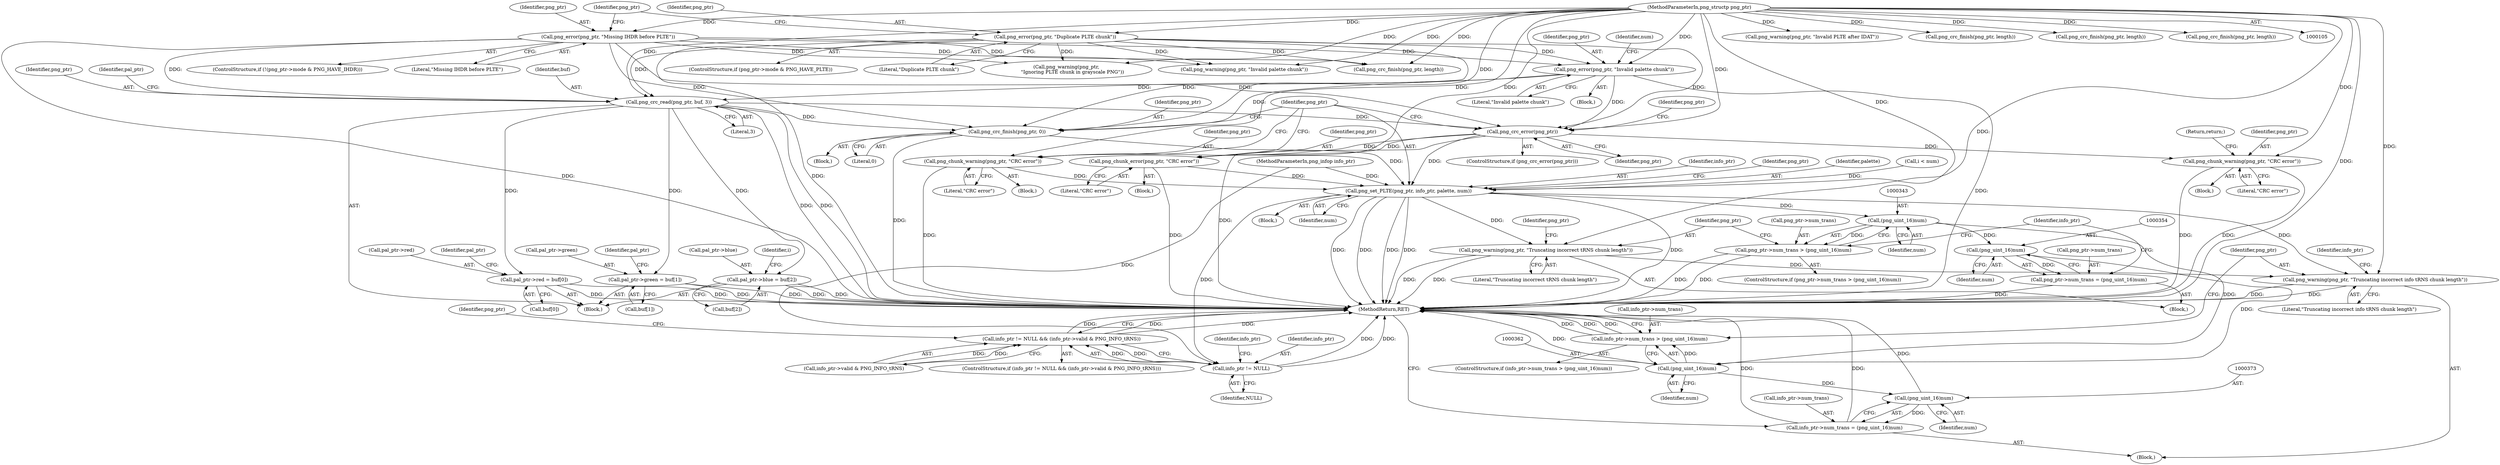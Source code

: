 digraph "1_Chrome_7f3d85b096f66870a15b37c2f40b219b2e292693_15@API" {
"1000238" [label="(Call,png_crc_read(png_ptr, buf, 3))"];
"1000124" [label="(Call,png_error(png_ptr, \"Missing IHDR before PLTE\"))"];
"1000106" [label="(MethodParameterIn,png_structp png_ptr)"];
"1000210" [label="(Call,png_error(png_ptr, \"Invalid palette chunk\"))"];
"1000149" [label="(Call,png_error(png_ptr, \"Duplicate PLTE chunk\"))"];
"1000242" [label="(Call,pal_ptr->red = buf[0])"];
"1000249" [label="(Call,pal_ptr->green = buf[1])"];
"1000256" [label="(Call,pal_ptr->blue = buf[2])"];
"1000270" [label="(Call,png_crc_finish(png_ptr, 0))"];
"1000314" [label="(Call,png_set_PLTE(png_ptr, info_ptr, palette, num))"];
"1000328" [label="(Call,info_ptr != NULL)"];
"1000327" [label="(Call,info_ptr != NULL && (info_ptr->valid & PNG_INFO_tRNS))"];
"1000342" [label="(Call,(png_uint_16)num)"];
"1000338" [label="(Call,png_ptr->num_trans > (png_uint_16)num)"];
"1000353" [label="(Call,(png_uint_16)num)"];
"1000349" [label="(Call,png_ptr->num_trans = (png_uint_16)num)"];
"1000361" [label="(Call,(png_uint_16)num)"];
"1000357" [label="(Call,info_ptr->num_trans > (png_uint_16)num)"];
"1000372" [label="(Call,(png_uint_16)num)"];
"1000368" [label="(Call,info_ptr->num_trans = (png_uint_16)num)"];
"1000346" [label="(Call,png_warning(png_ptr, \"Truncating incorrect tRNS chunk length\"))"];
"1000365" [label="(Call,png_warning(png_ptr, \"Truncating incorrect info tRNS chunk length\"))"];
"1000275" [label="(Call,png_crc_error(png_ptr))"];
"1000293" [label="(Call,png_chunk_error(png_ptr, \"CRC error\"))"];
"1000298" [label="(Call,png_chunk_warning(png_ptr, \"CRC error\"))"];
"1000311" [label="(Call,png_chunk_warning(png_ptr, \"CRC error\"))"];
"1000312" [label="(Identifier,png_ptr)"];
"1000240" [label="(Identifier,buf)"];
"1000364" [label="(Block,)"];
"1000347" [label="(Identifier,png_ptr)"];
"1000310" [label="(Block,)"];
"1000125" [label="(Identifier,png_ptr)"];
"1000109" [label="(Block,)"];
"1000369" [label="(Call,info_ptr->num_trans)"];
"1000257" [label="(Call,pal_ptr->blue)"];
"1000327" [label="(Call,info_ptr != NULL && (info_ptr->valid & PNG_INFO_tRNS))"];
"1000300" [label="(Literal,\"CRC error\")"];
"1000270" [label="(Call,png_crc_finish(png_ptr, 0))"];
"1000328" [label="(Call,info_ptr != NULL)"];
"1000363" [label="(Identifier,num)"];
"1000350" [label="(Call,png_ptr->num_trans)"];
"1000271" [label="(Identifier,png_ptr)"];
"1000311" [label="(Call,png_chunk_warning(png_ptr, \"CRC error\"))"];
"1000211" [label="(Identifier,png_ptr)"];
"1000256" [label="(Call,pal_ptr->blue = buf[2])"];
"1000143" [label="(ControlStructure,if (png_ptr->mode & PNG_HAVE_PLTE))"];
"1000250" [label="(Call,pal_ptr->green)"];
"1000356" [label="(ControlStructure,if (info_ptr->num_trans > (png_uint_16)num))"];
"1000355" [label="(Identifier,num)"];
"1000314" [label="(Call,png_set_PLTE(png_ptr, info_ptr, palette, num))"];
"1000293" [label="(Call,png_chunk_error(png_ptr, \"CRC error\"))"];
"1000374" [label="(Identifier,num)"];
"1000258" [label="(Identifier,pal_ptr)"];
"1000368" [label="(Call,info_ptr->num_trans = (png_uint_16)num)"];
"1000375" [label="(MethodReturn,RET)"];
"1000292" [label="(Block,)"];
"1000282" [label="(Identifier,png_ptr)"];
"1000269" [label="(Block,)"];
"1000241" [label="(Literal,3)"];
"1000239" [label="(Identifier,png_ptr)"];
"1000331" [label="(Call,info_ptr->valid & PNG_INFO_tRNS)"];
"1000151" [label="(Literal,\"Duplicate PLTE chunk\")"];
"1000333" [label="(Identifier,info_ptr)"];
"1000359" [label="(Identifier,info_ptr)"];
"1000246" [label="(Call,buf[0])"];
"1000318" [label="(Identifier,num)"];
"1000316" [label="(Identifier,info_ptr)"];
"1000348" [label="(Literal,\"Truncating incorrect tRNS chunk length\")"];
"1000322" [label="(Identifier,png_ptr)"];
"1000249" [label="(Call,pal_ptr->green = buf[1])"];
"1000117" [label="(ControlStructure,if (!(png_ptr->mode & PNG_HAVE_IHDR)))"];
"1000370" [label="(Identifier,info_ptr)"];
"1000274" [label="(ControlStructure,if (png_crc_error(png_ptr)))"];
"1000276" [label="(Identifier,png_ptr)"];
"1000135" [label="(Call,png_warning(png_ptr, \"Invalid PLTE after IDAT\"))"];
"1000204" [label="(Call,png_crc_finish(png_ptr, length))"];
"1000294" [label="(Identifier,png_ptr)"];
"1000165" [label="(Call,png_warning(png_ptr,\n        \"Ignoring PLTE chunk in grayscale PNG\"))"];
"1000361" [label="(Call,(png_uint_16)num)"];
"1000366" [label="(Identifier,png_ptr)"];
"1000342" [label="(Call,(png_uint_16)num)"];
"1000243" [label="(Call,pal_ptr->red)"];
"1000317" [label="(Identifier,palette)"];
"1000149" [label="(Call,png_error(png_ptr, \"Duplicate PLTE chunk\"))"];
"1000242" [label="(Call,pal_ptr->red = buf[0])"];
"1000244" [label="(Identifier,pal_ptr)"];
"1000233" [label="(Identifier,i)"];
"1000168" [label="(Call,png_crc_finish(png_ptr, length))"];
"1000238" [label="(Call,png_crc_read(png_ptr, buf, 3))"];
"1000349" [label="(Call,png_ptr->num_trans = (png_uint_16)num)"];
"1000301" [label="(Return,return;)"];
"1000353" [label="(Call,(png_uint_16)num)"];
"1000346" [label="(Call,png_warning(png_ptr, \"Truncating incorrect tRNS chunk length\"))"];
"1000124" [label="(Call,png_error(png_ptr, \"Missing IHDR before PLTE\"))"];
"1000138" [label="(Call,png_crc_finish(png_ptr, length))"];
"1000272" [label="(Literal,0)"];
"1000340" [label="(Identifier,png_ptr)"];
"1000295" [label="(Literal,\"CRC error\")"];
"1000329" [label="(Identifier,info_ptr)"];
"1000251" [label="(Identifier,pal_ptr)"];
"1000298" [label="(Call,png_chunk_warning(png_ptr, \"CRC error\"))"];
"1000330" [label="(Identifier,NULL)"];
"1000299" [label="(Identifier,png_ptr)"];
"1000210" [label="(Call,png_error(png_ptr, \"Invalid palette chunk\"))"];
"1000236" [label="(Block,)"];
"1000150" [label="(Identifier,png_ptr)"];
"1000253" [label="(Call,buf[1])"];
"1000365" [label="(Call,png_warning(png_ptr, \"Truncating incorrect info tRNS chunk length\"))"];
"1000201" [label="(Call,png_warning(png_ptr, \"Invalid palette chunk\"))"];
"1000357" [label="(Call,info_ptr->num_trans > (png_uint_16)num)"];
"1000313" [label="(Literal,\"CRC error\")"];
"1000209" [label="(Block,)"];
"1000358" [label="(Call,info_ptr->num_trans)"];
"1000337" [label="(ControlStructure,if (png_ptr->num_trans > (png_uint_16)num))"];
"1000107" [label="(MethodParameterIn,png_infop info_ptr)"];
"1000326" [label="(ControlStructure,if (info_ptr != NULL && (info_ptr->valid & PNG_INFO_tRNS)))"];
"1000212" [label="(Literal,\"Invalid palette chunk\")"];
"1000126" [label="(Literal,\"Missing IHDR before PLTE\")"];
"1000367" [label="(Literal,\"Truncating incorrect info tRNS chunk length\")"];
"1000345" [label="(Block,)"];
"1000214" [label="(Identifier,num)"];
"1000344" [label="(Identifier,num)"];
"1000315" [label="(Identifier,png_ptr)"];
"1000228" [label="(Call,i < num)"];
"1000275" [label="(Call,png_crc_error(png_ptr))"];
"1000106" [label="(MethodParameterIn,png_structp png_ptr)"];
"1000297" [label="(Block,)"];
"1000179" [label="(Call,png_crc_finish(png_ptr, length))"];
"1000339" [label="(Call,png_ptr->num_trans)"];
"1000338" [label="(Call,png_ptr->num_trans > (png_uint_16)num)"];
"1000372" [label="(Call,(png_uint_16)num)"];
"1000260" [label="(Call,buf[2])"];
"1000154" [label="(Identifier,png_ptr)"];
"1000351" [label="(Identifier,png_ptr)"];
"1000238" -> "1000236"  [label="AST: "];
"1000238" -> "1000241"  [label="CFG: "];
"1000239" -> "1000238"  [label="AST: "];
"1000240" -> "1000238"  [label="AST: "];
"1000241" -> "1000238"  [label="AST: "];
"1000244" -> "1000238"  [label="CFG: "];
"1000238" -> "1000375"  [label="DDG: "];
"1000238" -> "1000375"  [label="DDG: "];
"1000124" -> "1000238"  [label="DDG: "];
"1000210" -> "1000238"  [label="DDG: "];
"1000149" -> "1000238"  [label="DDG: "];
"1000106" -> "1000238"  [label="DDG: "];
"1000238" -> "1000242"  [label="DDG: "];
"1000238" -> "1000249"  [label="DDG: "];
"1000238" -> "1000256"  [label="DDG: "];
"1000238" -> "1000270"  [label="DDG: "];
"1000238" -> "1000275"  [label="DDG: "];
"1000124" -> "1000117"  [label="AST: "];
"1000124" -> "1000126"  [label="CFG: "];
"1000125" -> "1000124"  [label="AST: "];
"1000126" -> "1000124"  [label="AST: "];
"1000154" -> "1000124"  [label="CFG: "];
"1000124" -> "1000375"  [label="DDG: "];
"1000106" -> "1000124"  [label="DDG: "];
"1000124" -> "1000165"  [label="DDG: "];
"1000124" -> "1000179"  [label="DDG: "];
"1000124" -> "1000201"  [label="DDG: "];
"1000124" -> "1000210"  [label="DDG: "];
"1000124" -> "1000270"  [label="DDG: "];
"1000124" -> "1000275"  [label="DDG: "];
"1000106" -> "1000105"  [label="AST: "];
"1000106" -> "1000375"  [label="DDG: "];
"1000106" -> "1000135"  [label="DDG: "];
"1000106" -> "1000138"  [label="DDG: "];
"1000106" -> "1000149"  [label="DDG: "];
"1000106" -> "1000165"  [label="DDG: "];
"1000106" -> "1000168"  [label="DDG: "];
"1000106" -> "1000179"  [label="DDG: "];
"1000106" -> "1000201"  [label="DDG: "];
"1000106" -> "1000204"  [label="DDG: "];
"1000106" -> "1000210"  [label="DDG: "];
"1000106" -> "1000270"  [label="DDG: "];
"1000106" -> "1000275"  [label="DDG: "];
"1000106" -> "1000293"  [label="DDG: "];
"1000106" -> "1000298"  [label="DDG: "];
"1000106" -> "1000311"  [label="DDG: "];
"1000106" -> "1000314"  [label="DDG: "];
"1000106" -> "1000346"  [label="DDG: "];
"1000106" -> "1000365"  [label="DDG: "];
"1000210" -> "1000209"  [label="AST: "];
"1000210" -> "1000212"  [label="CFG: "];
"1000211" -> "1000210"  [label="AST: "];
"1000212" -> "1000210"  [label="AST: "];
"1000214" -> "1000210"  [label="CFG: "];
"1000210" -> "1000375"  [label="DDG: "];
"1000149" -> "1000210"  [label="DDG: "];
"1000210" -> "1000270"  [label="DDG: "];
"1000210" -> "1000275"  [label="DDG: "];
"1000149" -> "1000143"  [label="AST: "];
"1000149" -> "1000151"  [label="CFG: "];
"1000150" -> "1000149"  [label="AST: "];
"1000151" -> "1000149"  [label="AST: "];
"1000154" -> "1000149"  [label="CFG: "];
"1000149" -> "1000375"  [label="DDG: "];
"1000149" -> "1000165"  [label="DDG: "];
"1000149" -> "1000179"  [label="DDG: "];
"1000149" -> "1000201"  [label="DDG: "];
"1000149" -> "1000270"  [label="DDG: "];
"1000149" -> "1000275"  [label="DDG: "];
"1000242" -> "1000236"  [label="AST: "];
"1000242" -> "1000246"  [label="CFG: "];
"1000243" -> "1000242"  [label="AST: "];
"1000246" -> "1000242"  [label="AST: "];
"1000251" -> "1000242"  [label="CFG: "];
"1000242" -> "1000375"  [label="DDG: "];
"1000242" -> "1000375"  [label="DDG: "];
"1000249" -> "1000236"  [label="AST: "];
"1000249" -> "1000253"  [label="CFG: "];
"1000250" -> "1000249"  [label="AST: "];
"1000253" -> "1000249"  [label="AST: "];
"1000258" -> "1000249"  [label="CFG: "];
"1000249" -> "1000375"  [label="DDG: "];
"1000249" -> "1000375"  [label="DDG: "];
"1000256" -> "1000236"  [label="AST: "];
"1000256" -> "1000260"  [label="CFG: "];
"1000257" -> "1000256"  [label="AST: "];
"1000260" -> "1000256"  [label="AST: "];
"1000233" -> "1000256"  [label="CFG: "];
"1000256" -> "1000375"  [label="DDG: "];
"1000256" -> "1000375"  [label="DDG: "];
"1000270" -> "1000269"  [label="AST: "];
"1000270" -> "1000272"  [label="CFG: "];
"1000271" -> "1000270"  [label="AST: "];
"1000272" -> "1000270"  [label="AST: "];
"1000315" -> "1000270"  [label="CFG: "];
"1000270" -> "1000375"  [label="DDG: "];
"1000270" -> "1000314"  [label="DDG: "];
"1000314" -> "1000109"  [label="AST: "];
"1000314" -> "1000318"  [label="CFG: "];
"1000315" -> "1000314"  [label="AST: "];
"1000316" -> "1000314"  [label="AST: "];
"1000317" -> "1000314"  [label="AST: "];
"1000318" -> "1000314"  [label="AST: "];
"1000322" -> "1000314"  [label="CFG: "];
"1000314" -> "1000375"  [label="DDG: "];
"1000314" -> "1000375"  [label="DDG: "];
"1000314" -> "1000375"  [label="DDG: "];
"1000314" -> "1000375"  [label="DDG: "];
"1000314" -> "1000375"  [label="DDG: "];
"1000311" -> "1000314"  [label="DDG: "];
"1000293" -> "1000314"  [label="DDG: "];
"1000275" -> "1000314"  [label="DDG: "];
"1000107" -> "1000314"  [label="DDG: "];
"1000228" -> "1000314"  [label="DDG: "];
"1000314" -> "1000328"  [label="DDG: "];
"1000314" -> "1000342"  [label="DDG: "];
"1000314" -> "1000346"  [label="DDG: "];
"1000314" -> "1000365"  [label="DDG: "];
"1000328" -> "1000327"  [label="AST: "];
"1000328" -> "1000330"  [label="CFG: "];
"1000329" -> "1000328"  [label="AST: "];
"1000330" -> "1000328"  [label="AST: "];
"1000333" -> "1000328"  [label="CFG: "];
"1000327" -> "1000328"  [label="CFG: "];
"1000328" -> "1000375"  [label="DDG: "];
"1000328" -> "1000375"  [label="DDG: "];
"1000328" -> "1000327"  [label="DDG: "];
"1000328" -> "1000327"  [label="DDG: "];
"1000107" -> "1000328"  [label="DDG: "];
"1000327" -> "1000326"  [label="AST: "];
"1000327" -> "1000331"  [label="CFG: "];
"1000331" -> "1000327"  [label="AST: "];
"1000340" -> "1000327"  [label="CFG: "];
"1000375" -> "1000327"  [label="CFG: "];
"1000327" -> "1000375"  [label="DDG: "];
"1000327" -> "1000375"  [label="DDG: "];
"1000327" -> "1000375"  [label="DDG: "];
"1000331" -> "1000327"  [label="DDG: "];
"1000331" -> "1000327"  [label="DDG: "];
"1000342" -> "1000338"  [label="AST: "];
"1000342" -> "1000344"  [label="CFG: "];
"1000343" -> "1000342"  [label="AST: "];
"1000344" -> "1000342"  [label="AST: "];
"1000338" -> "1000342"  [label="CFG: "];
"1000342" -> "1000338"  [label="DDG: "];
"1000342" -> "1000353"  [label="DDG: "];
"1000342" -> "1000361"  [label="DDG: "];
"1000338" -> "1000337"  [label="AST: "];
"1000339" -> "1000338"  [label="AST: "];
"1000347" -> "1000338"  [label="CFG: "];
"1000359" -> "1000338"  [label="CFG: "];
"1000338" -> "1000375"  [label="DDG: "];
"1000338" -> "1000375"  [label="DDG: "];
"1000353" -> "1000349"  [label="AST: "];
"1000353" -> "1000355"  [label="CFG: "];
"1000354" -> "1000353"  [label="AST: "];
"1000355" -> "1000353"  [label="AST: "];
"1000349" -> "1000353"  [label="CFG: "];
"1000353" -> "1000349"  [label="DDG: "];
"1000353" -> "1000361"  [label="DDG: "];
"1000349" -> "1000345"  [label="AST: "];
"1000350" -> "1000349"  [label="AST: "];
"1000359" -> "1000349"  [label="CFG: "];
"1000349" -> "1000375"  [label="DDG: "];
"1000361" -> "1000357"  [label="AST: "];
"1000361" -> "1000363"  [label="CFG: "];
"1000362" -> "1000361"  [label="AST: "];
"1000363" -> "1000361"  [label="AST: "];
"1000357" -> "1000361"  [label="CFG: "];
"1000361" -> "1000375"  [label="DDG: "];
"1000361" -> "1000357"  [label="DDG: "];
"1000361" -> "1000372"  [label="DDG: "];
"1000357" -> "1000356"  [label="AST: "];
"1000358" -> "1000357"  [label="AST: "];
"1000366" -> "1000357"  [label="CFG: "];
"1000375" -> "1000357"  [label="CFG: "];
"1000357" -> "1000375"  [label="DDG: "];
"1000357" -> "1000375"  [label="DDG: "];
"1000357" -> "1000375"  [label="DDG: "];
"1000372" -> "1000368"  [label="AST: "];
"1000372" -> "1000374"  [label="CFG: "];
"1000373" -> "1000372"  [label="AST: "];
"1000374" -> "1000372"  [label="AST: "];
"1000368" -> "1000372"  [label="CFG: "];
"1000372" -> "1000375"  [label="DDG: "];
"1000372" -> "1000368"  [label="DDG: "];
"1000368" -> "1000364"  [label="AST: "];
"1000369" -> "1000368"  [label="AST: "];
"1000375" -> "1000368"  [label="CFG: "];
"1000368" -> "1000375"  [label="DDG: "];
"1000368" -> "1000375"  [label="DDG: "];
"1000346" -> "1000345"  [label="AST: "];
"1000346" -> "1000348"  [label="CFG: "];
"1000347" -> "1000346"  [label="AST: "];
"1000348" -> "1000346"  [label="AST: "];
"1000351" -> "1000346"  [label="CFG: "];
"1000346" -> "1000375"  [label="DDG: "];
"1000346" -> "1000375"  [label="DDG: "];
"1000346" -> "1000365"  [label="DDG: "];
"1000365" -> "1000364"  [label="AST: "];
"1000365" -> "1000367"  [label="CFG: "];
"1000366" -> "1000365"  [label="AST: "];
"1000367" -> "1000365"  [label="AST: "];
"1000370" -> "1000365"  [label="CFG: "];
"1000365" -> "1000375"  [label="DDG: "];
"1000365" -> "1000375"  [label="DDG: "];
"1000275" -> "1000274"  [label="AST: "];
"1000275" -> "1000276"  [label="CFG: "];
"1000276" -> "1000275"  [label="AST: "];
"1000282" -> "1000275"  [label="CFG: "];
"1000315" -> "1000275"  [label="CFG: "];
"1000275" -> "1000375"  [label="DDG: "];
"1000275" -> "1000293"  [label="DDG: "];
"1000275" -> "1000298"  [label="DDG: "];
"1000275" -> "1000311"  [label="DDG: "];
"1000293" -> "1000292"  [label="AST: "];
"1000293" -> "1000295"  [label="CFG: "];
"1000294" -> "1000293"  [label="AST: "];
"1000295" -> "1000293"  [label="AST: "];
"1000315" -> "1000293"  [label="CFG: "];
"1000293" -> "1000375"  [label="DDG: "];
"1000298" -> "1000297"  [label="AST: "];
"1000298" -> "1000300"  [label="CFG: "];
"1000299" -> "1000298"  [label="AST: "];
"1000300" -> "1000298"  [label="AST: "];
"1000301" -> "1000298"  [label="CFG: "];
"1000298" -> "1000375"  [label="DDG: "];
"1000298" -> "1000375"  [label="DDG: "];
"1000311" -> "1000310"  [label="AST: "];
"1000311" -> "1000313"  [label="CFG: "];
"1000312" -> "1000311"  [label="AST: "];
"1000313" -> "1000311"  [label="AST: "];
"1000315" -> "1000311"  [label="CFG: "];
"1000311" -> "1000375"  [label="DDG: "];
}
